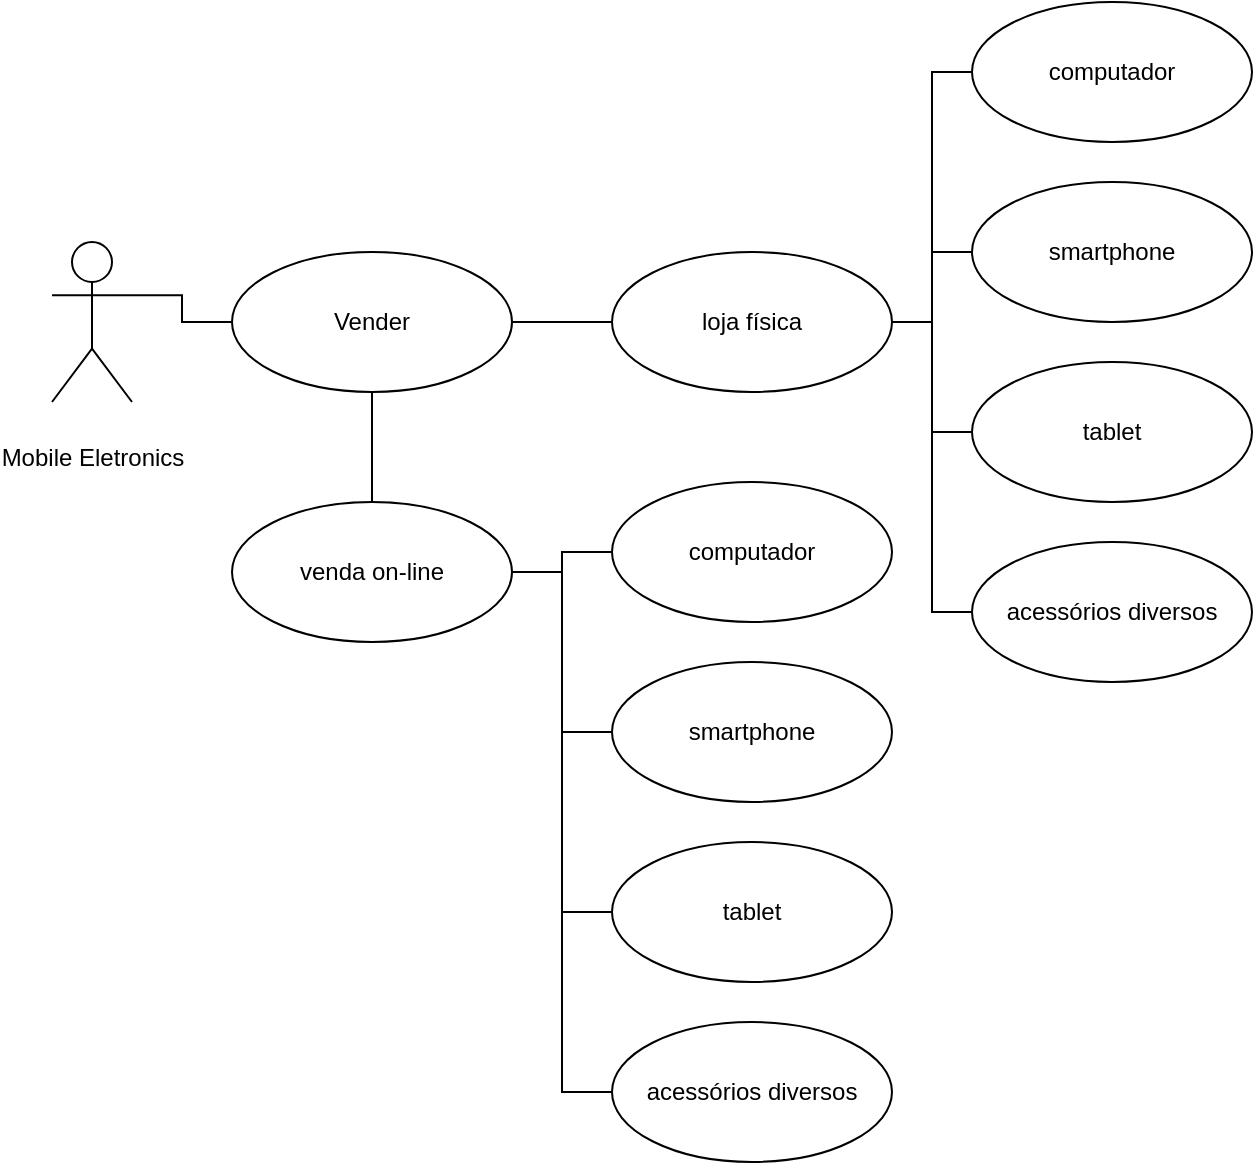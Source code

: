 <mxfile version="24.7.16">
  <diagram name="Página-1" id="8TBS9SobGCgf_I0ks2ii">
    <mxGraphModel dx="2007" dy="775" grid="1" gridSize="10" guides="1" tooltips="1" connect="1" arrows="1" fold="1" page="1" pageScale="1" pageWidth="827" pageHeight="1169" math="0" shadow="0">
      <root>
        <mxCell id="0" />
        <mxCell id="1" parent="0" />
        <mxCell id="gy2wczm2NXfvi9_0Koaz-3" style="edgeStyle=orthogonalEdgeStyle;rounded=0;orthogonalLoop=1;jettySize=auto;html=1;exitX=1;exitY=0.333;exitDx=0;exitDy=0;exitPerimeter=0;endArrow=none;endFill=0;" edge="1" parent="1" source="gy2wczm2NXfvi9_0Koaz-1" target="gy2wczm2NXfvi9_0Koaz-2">
          <mxGeometry relative="1" as="geometry" />
        </mxCell>
        <mxCell id="gy2wczm2NXfvi9_0Koaz-1" value="&#xa;Mobile Eletronics&#xa;&#xa;" style="shape=umlActor;verticalLabelPosition=bottom;verticalAlign=top;html=1;" vertex="1" parent="1">
          <mxGeometry x="20" y="120" width="40" height="80" as="geometry" />
        </mxCell>
        <mxCell id="gy2wczm2NXfvi9_0Koaz-10" style="edgeStyle=orthogonalEdgeStyle;rounded=0;orthogonalLoop=1;jettySize=auto;html=1;exitX=1;exitY=0.5;exitDx=0;exitDy=0;entryX=0;entryY=0.5;entryDx=0;entryDy=0;endArrow=none;endFill=0;" edge="1" parent="1" source="gy2wczm2NXfvi9_0Koaz-2" target="gy2wczm2NXfvi9_0Koaz-4">
          <mxGeometry relative="1" as="geometry" />
        </mxCell>
        <mxCell id="gy2wczm2NXfvi9_0Koaz-11" style="edgeStyle=orthogonalEdgeStyle;rounded=0;orthogonalLoop=1;jettySize=auto;html=1;exitX=0.5;exitY=1;exitDx=0;exitDy=0;endArrow=none;endFill=0;" edge="1" parent="1" source="gy2wczm2NXfvi9_0Koaz-2" target="gy2wczm2NXfvi9_0Koaz-6">
          <mxGeometry relative="1" as="geometry" />
        </mxCell>
        <mxCell id="gy2wczm2NXfvi9_0Koaz-2" value="Vender" style="ellipse;whiteSpace=wrap;html=1;" vertex="1" parent="1">
          <mxGeometry x="110" y="125" width="140" height="70" as="geometry" />
        </mxCell>
        <mxCell id="gy2wczm2NXfvi9_0Koaz-20" style="edgeStyle=orthogonalEdgeStyle;rounded=0;orthogonalLoop=1;jettySize=auto;html=1;exitX=1;exitY=0.5;exitDx=0;exitDy=0;entryX=0;entryY=0.5;entryDx=0;entryDy=0;endArrow=none;endFill=0;" edge="1" parent="1" source="gy2wczm2NXfvi9_0Koaz-4" target="gy2wczm2NXfvi9_0Koaz-5">
          <mxGeometry relative="1" as="geometry" />
        </mxCell>
        <mxCell id="gy2wczm2NXfvi9_0Koaz-21" style="edgeStyle=orthogonalEdgeStyle;rounded=0;orthogonalLoop=1;jettySize=auto;html=1;exitX=1;exitY=0.5;exitDx=0;exitDy=0;endArrow=none;endFill=0;" edge="1" parent="1" source="gy2wczm2NXfvi9_0Koaz-4" target="gy2wczm2NXfvi9_0Koaz-7">
          <mxGeometry relative="1" as="geometry" />
        </mxCell>
        <mxCell id="gy2wczm2NXfvi9_0Koaz-22" style="edgeStyle=orthogonalEdgeStyle;rounded=0;orthogonalLoop=1;jettySize=auto;html=1;exitX=1;exitY=0.5;exitDx=0;exitDy=0;entryX=0;entryY=0.5;entryDx=0;entryDy=0;endArrow=none;endFill=0;" edge="1" parent="1" source="gy2wczm2NXfvi9_0Koaz-4" target="gy2wczm2NXfvi9_0Koaz-8">
          <mxGeometry relative="1" as="geometry" />
        </mxCell>
        <mxCell id="gy2wczm2NXfvi9_0Koaz-23" style="edgeStyle=orthogonalEdgeStyle;rounded=0;orthogonalLoop=1;jettySize=auto;html=1;exitX=1;exitY=0.5;exitDx=0;exitDy=0;entryX=0;entryY=0.5;entryDx=0;entryDy=0;endArrow=none;endFill=0;" edge="1" parent="1" source="gy2wczm2NXfvi9_0Koaz-4" target="gy2wczm2NXfvi9_0Koaz-9">
          <mxGeometry relative="1" as="geometry" />
        </mxCell>
        <mxCell id="gy2wczm2NXfvi9_0Koaz-4" value="loja física" style="ellipse;whiteSpace=wrap;html=1;" vertex="1" parent="1">
          <mxGeometry x="300" y="125" width="140" height="70" as="geometry" />
        </mxCell>
        <mxCell id="gy2wczm2NXfvi9_0Koaz-5" value="computador" style="ellipse;whiteSpace=wrap;html=1;" vertex="1" parent="1">
          <mxGeometry x="480" width="140" height="70" as="geometry" />
        </mxCell>
        <mxCell id="gy2wczm2NXfvi9_0Koaz-24" style="edgeStyle=orthogonalEdgeStyle;rounded=0;orthogonalLoop=1;jettySize=auto;html=1;exitX=1;exitY=0.5;exitDx=0;exitDy=0;entryX=0;entryY=0.5;entryDx=0;entryDy=0;endArrow=none;endFill=0;" edge="1" parent="1" source="gy2wczm2NXfvi9_0Koaz-6" target="gy2wczm2NXfvi9_0Koaz-16">
          <mxGeometry relative="1" as="geometry" />
        </mxCell>
        <mxCell id="gy2wczm2NXfvi9_0Koaz-25" style="edgeStyle=orthogonalEdgeStyle;rounded=0;orthogonalLoop=1;jettySize=auto;html=1;exitX=1;exitY=0.5;exitDx=0;exitDy=0;entryX=0;entryY=0.5;entryDx=0;entryDy=0;endArrow=none;endFill=0;" edge="1" parent="1" source="gy2wczm2NXfvi9_0Koaz-6" target="gy2wczm2NXfvi9_0Koaz-17">
          <mxGeometry relative="1" as="geometry" />
        </mxCell>
        <mxCell id="gy2wczm2NXfvi9_0Koaz-26" style="edgeStyle=orthogonalEdgeStyle;rounded=0;orthogonalLoop=1;jettySize=auto;html=1;exitX=1;exitY=0.5;exitDx=0;exitDy=0;entryX=0;entryY=0.5;entryDx=0;entryDy=0;endArrow=none;endFill=0;" edge="1" parent="1" source="gy2wczm2NXfvi9_0Koaz-6" target="gy2wczm2NXfvi9_0Koaz-18">
          <mxGeometry relative="1" as="geometry" />
        </mxCell>
        <mxCell id="gy2wczm2NXfvi9_0Koaz-27" style="edgeStyle=orthogonalEdgeStyle;rounded=0;orthogonalLoop=1;jettySize=auto;html=1;exitX=1;exitY=0.5;exitDx=0;exitDy=0;entryX=0;entryY=0.5;entryDx=0;entryDy=0;endArrow=none;endFill=0;" edge="1" parent="1" source="gy2wczm2NXfvi9_0Koaz-6" target="gy2wczm2NXfvi9_0Koaz-19">
          <mxGeometry relative="1" as="geometry" />
        </mxCell>
        <mxCell id="gy2wczm2NXfvi9_0Koaz-6" value="venda on-line" style="ellipse;whiteSpace=wrap;html=1;" vertex="1" parent="1">
          <mxGeometry x="110" y="250" width="140" height="70" as="geometry" />
        </mxCell>
        <mxCell id="gy2wczm2NXfvi9_0Koaz-7" value="smartphone" style="ellipse;whiteSpace=wrap;html=1;" vertex="1" parent="1">
          <mxGeometry x="480" y="90" width="140" height="70" as="geometry" />
        </mxCell>
        <mxCell id="gy2wczm2NXfvi9_0Koaz-8" value="tablet" style="ellipse;whiteSpace=wrap;html=1;" vertex="1" parent="1">
          <mxGeometry x="480" y="180" width="140" height="70" as="geometry" />
        </mxCell>
        <mxCell id="gy2wczm2NXfvi9_0Koaz-9" value="acessórios diversos" style="ellipse;whiteSpace=wrap;html=1;" vertex="1" parent="1">
          <mxGeometry x="480" y="270" width="140" height="70" as="geometry" />
        </mxCell>
        <mxCell id="gy2wczm2NXfvi9_0Koaz-16" value="computador" style="ellipse;whiteSpace=wrap;html=1;" vertex="1" parent="1">
          <mxGeometry x="300" y="240" width="140" height="70" as="geometry" />
        </mxCell>
        <mxCell id="gy2wczm2NXfvi9_0Koaz-17" value="smartphone" style="ellipse;whiteSpace=wrap;html=1;" vertex="1" parent="1">
          <mxGeometry x="300" y="330" width="140" height="70" as="geometry" />
        </mxCell>
        <mxCell id="gy2wczm2NXfvi9_0Koaz-18" value="tablet" style="ellipse;whiteSpace=wrap;html=1;" vertex="1" parent="1">
          <mxGeometry x="300" y="420" width="140" height="70" as="geometry" />
        </mxCell>
        <mxCell id="gy2wczm2NXfvi9_0Koaz-19" value="acessórios diversos" style="ellipse;whiteSpace=wrap;html=1;" vertex="1" parent="1">
          <mxGeometry x="300" y="510" width="140" height="70" as="geometry" />
        </mxCell>
      </root>
    </mxGraphModel>
  </diagram>
</mxfile>
